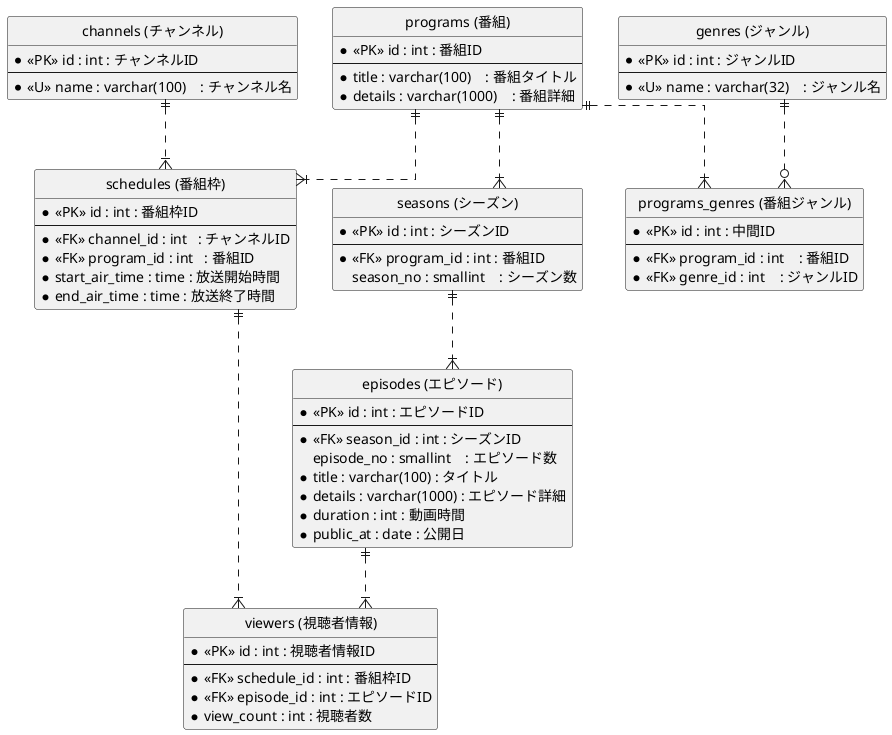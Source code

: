 @startuml ec
 skinparam linetype ortho
 hide circle

entity "channels (チャンネル)" as channels {
  * <<PK>> id : int : チャンネルID
  --
  * <<U>> name : varchar(100)    : チャンネル名
}

entity "programs (番組)" as programs {
  * <<PK>> id : int : 番組ID
  --
  * title : varchar(100)    : 番組タイトル
  * details : varchar(1000)    : 番組詳細
}

entity "schedules (番組枠)" as schedules {
  * <<PK>> id : int : 番組枠ID
  --
  * <<FK>> channel_id : int   : チャンネルID
  * <<FK>> program_id : int   : 番組ID
  * start_air_time : time : 放送開始時間
  * end_air_time : time : 放送終了時間
}

entity "seasons (シーズン)" as seasons {
  * <<PK>> id : int : シーズンID
  --
  * <<FK>> program_id : int : 番組ID
    season_no : smallint    : シーズン数
}


entity "episodes (エピソード)" as episodes {
  * <<PK>> id : int : エピソードID
  --
  * <<FK>> season_id : int : シーズンID
    episode_no : smallint    : エピソード数
  * title : varchar(100) : タイトル
  * details : varchar(1000) : エピソード詳細
  * duration : int : 動画時間
  * public_at : date : 公開日
}

entity "viewers (視聴者情報)" as viewers {
  * <<PK>> id : int : 視聴者情報ID
  --
  * <<FK>> schedule_id : int : 番組枠ID
  * <<FK>> episode_id : int : エピソードID
  * view_count : int : 視聴者数
}

entity "genres (ジャンル)" as genres {
  * <<PK>> id : int : ジャンルID
  --
  * <<U>> name : varchar(32)    : ジャンル名
}

entity "programs_genres (番組ジャンル)" as programs_genres {
  * <<PK>> id : int : 中間ID 
  --
  * <<FK>> program_id : int    : 番組ID
  * <<FK>> genre_id : int    : ジャンルID
}

channels ||..|{ schedules
programs ||..|{ schedules
programs ||..|{ programs_genres
genres ||..o{ programs_genres
programs ||..|{ seasons
seasons ||..|{ episodes
schedules ||..|{ viewers
episodes ||..|{ viewers

@enduml